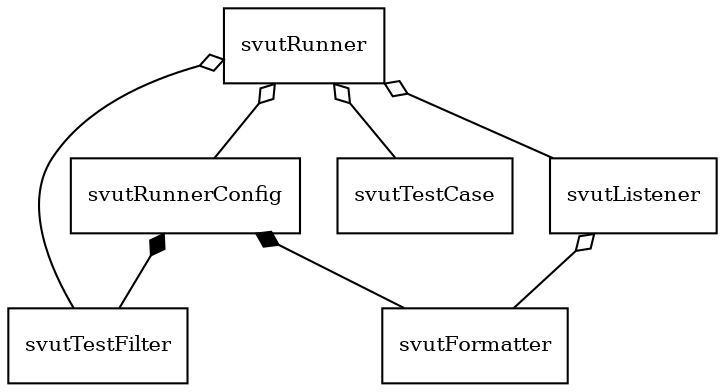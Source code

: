 #!graphviz
digraph G {
        node [ shape="box" fontsize = 10.0 ]

        svutRunner
        svutTestFilter
        svutListener
        svutFormatter
        svutTestCase
        svutRunnerConfig

svutRunner -> svutTestFilter [ dir="back", 
arrowtail="odiamond" ]
svutRunner -> svutListener [ dir="back", arrowtail="odiamond" ]
svutListener -> svutFormatter [ dir="back", arrowtail="odiamond" ]
svutRunner -> svutTestCase [ dir="back", arrowtail="odiamond" ]
svutRunner -> svutRunnerConfig [ dir="back", arrowtail="odiamond" ]

svutRunnerConfig -> svutFormatter [ dir="back", arrowtail="diamond" ]
svutRunnerConfig -> svutTestFilter [ dir="back", arrowtail="diamond" ]
}
